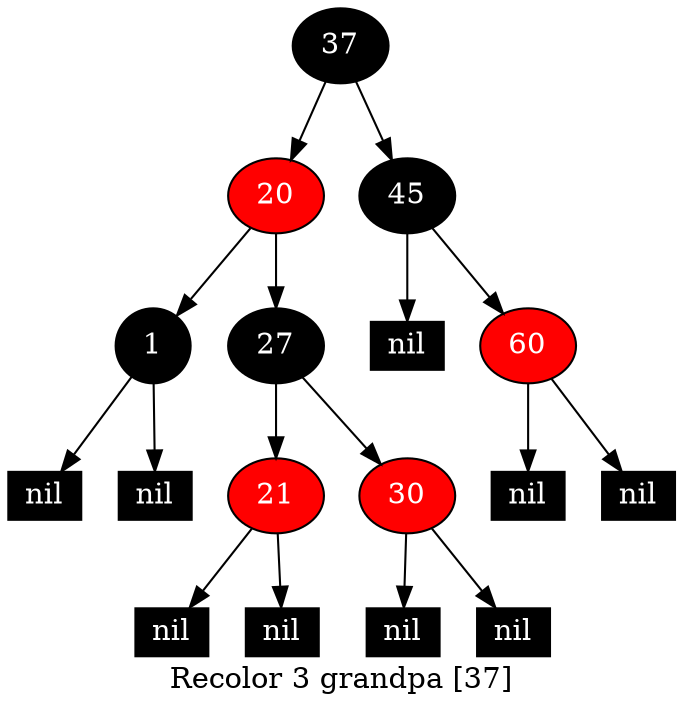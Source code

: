 digraph G {
    label="Recolor 3 grandpa [37]";
    node [width=0.5,fontcolor=white,style=filled];
    37 [fillcolor=black]
    37 -> 20
    37 -> 45
    20 [fillcolor=red]
    20 -> 1
    20 -> 27
    1 [fillcolor=black]
    1 -> NULLl1
    NULLl1 [label="nil",width=0.3,height=0.2,shape=box,fillcolor=black]
    1 -> NULLr1
    NULLr1 [label="nil",width=0.3,height=0.2,shape=box,fillcolor=black]
    27 [fillcolor=black]
    27 -> 21
    27 -> 30
    21 [fillcolor=red]
    21 -> NULLl21
    NULLl21 [label="nil",width=0.3,height=0.2,shape=box,fillcolor=black]
    21 -> NULLr21
    NULLr21 [label="nil",width=0.3,height=0.2,shape=box,fillcolor=black]
    30 [fillcolor=red]
    30 -> NULLl30
    NULLl30 [label="nil",width=0.3,height=0.2,shape=box,fillcolor=black]
    30 -> NULLr30
    NULLr30 [label="nil",width=0.3,height=0.2,shape=box,fillcolor=black]
    45 [fillcolor=black]
    45 -> NULLl45
    NULLl45 [label="nil",width=0.3,height=0.2,shape=box,fillcolor=black]
    45 -> 60
    60 [fillcolor=red]
    60 -> NULLl60
    NULLl60 [label="nil",width=0.3,height=0.2,shape=box,fillcolor=black]
    60 -> NULLr60
    NULLr60 [label="nil",width=0.3,height=0.2,shape=box,fillcolor=black]
}
